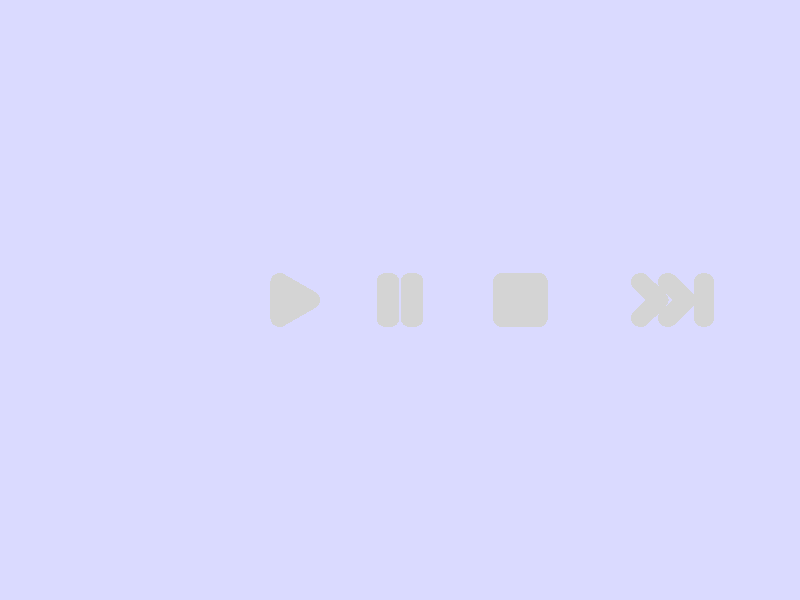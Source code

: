 //
// Gate Logo
// by Jeffery P. Hansen
//

//global_settings { assumed_gamma 2.2 }

#include "shapes.inc"
#include "chars.inc"
#include "colors.inc"
#include "textures.inc"
#include "metals.inc"


//
// The sky
//
  sky_sphere {
    pigment { rgb <0.7, 0.7, 1.0> }

  }


//
// Based on Brushed_Alumium with slightly smaller bumps
//
#declare MyAluminum1 =
    texture {
	Chrome_Metal
	normal {
	   bumps -0.4
	   scale <1, 0.001, 0.001>
	}
     }

//
// Based on Brushed_Alumium with slightly smaller bumps
//
#declare MyAluminum2 =
    texture {
	Chrome_Metal
	normal {
	   bumps -0.1
	   scale <1, 0.001, 0.001>
	}
     }


#declare R = 0.5;

#macro ASquare(W,H)
  union {
    object {
      box { <-W,-H,-R>, <W,H,R> }
      texture { MyAluminum1 }
    }
    union {
      object { cylinder { -W*x, W*x, R } translate H*y }
      object { cylinder { -W*x, W*x, R } translate -H*y }
      object { cylinder { -H*y, H*y, R } translate W*x }
      object { cylinder { -H*y, H*y, R } translate -W*x }
      object { sphere { <W, H, 0>, R } }
      object { sphere { <-W, H, 0>, R } }
      object { sphere { <W, -H, 0>, R } }
      object { sphere { <-W, -H, 0>, R } }
      texture { MyAluminum2 }
    }
    scale 0.15
  }
#end

#declare PlayButton =
  union {
    intersection {
      plane { z, R }
      plane { z, -R inverse }
      plane { x, 0 inverse }
      plane { x, 0 rotate 60*z translate sqrt(3)*x}
      plane { x, 0 rotate -60*z translate sqrt(3)*x}
      texture { MyAluminum1 }
    }
    union {
      object { cylinder { -1*y, 1*y, R } translate 0*x }
      object { cylinder { 0*y, 2*y, R rotate 60*z translate sqrt(3)*x}  }
      object { cylinder { 0*y, 2*y, R rotate 120*z translate sqrt(3)*x}  }


      object { sphere { <sqrt(3), 0, 0>, R } }
      object { sphere { <0, 1, 0>, R } }
      object { sphere { <0, -1, 0>, R } }
      texture { MyAluminum2 }
    }
    scale 0.15
  }

#declare FFPart =
  union {
    object { cylinder { 0*y, sqrt(2)*y, R rotate 45*z translate 1*x}  }
    object { cylinder { 0*y, sqrt(2)*y, R rotate 135*z translate 1*x}  }
    object { sphere { <1, 0, 0>, R } }
    object { sphere { <0, 1, 0>, R } }
    object { sphere { <0, -1, 0>, R } }
  }

#declare FFButton =
  union {
    object { FFPart }
    object { FFPart translate 1.5*x }

  
    object { sphere { <0, 1, 0>, R } translate 3.5*x  }
    object { sphere { <0, -1, 0>, R } translate 3.5*x  }
     object { cylinder { -1*y, 1*y, R } translate 3.5*x }

    texture { MyAluminum2 }
    scale 0.15
  }

#declare FFButton2 =
  union {
    object { PlayButton }
    union {
      object { cylinder { -1*y, 1*y, R } translate (sqrt(3)+2.5*R)*x }
      object { cylinder { -1*y, 1*y, R } translate (sqrt(3)+5*R)*x }

      object { sphere { <0, 1, 0>, R } translate (sqrt(3)+2.5*R)*x  }
      object { sphere { <0, -1, 0>, R } translate (sqrt(3)+2.5*R)*x  }

      object { sphere { <0, 1, 0>, R } translate (sqrt(3)+5*R)*x  }
      object { sphere { <0, -1, 0>, R } translate (sqrt(3)+5*R)*x  }


      scale 0.15
    }
    texture { MyAluminum2 }
  }

#declare PlayButton2 =
  union {
    intersection {
      plane { z, R }
      plane { z, -R inverse }
      plane { x, -1 inverse }
      plane { y, -1 inverse  }
      plane { y, 1  }
      plane { x, 0 rotate 45*z translate 1*x}
      plane { x, 0 rotate -45*z translate 1*x}
      texture { MyAluminum1 }
    }
    union {
      object { cylinder { -1*x, 0*x, R } translate 1*y }
      object { cylinder { -1*x, 0*x, R } translate -1*y }
      object { cylinder { -1*y, 1*y, R } translate -1*x }

      object { cylinder { 0*y, sqrt(2)*y, R rotate 45*z translate 1*x}  }
      object { cylinder { 0*y, sqrt(2)*y, R rotate 135*z translate 1*x}  }


      object { sphere { <1, 0, 0>, R } }
      object { sphere { <0, 1, 0>, R } }
      object { sphere { <0, -1, 0>, R } }
      object { sphere { <-1, 1, 0>, R } }
      object { sphere { <-1, -1, 0>, R } }
      texture { MyAluminum2 }
    }
    scale 0.15
  }

#declare StopButton =
  ASquare(1,1)

#declare PauseButton =
  union {
    object { ASquare(0.13,1) translate -0.1*x }
    object { ASquare(0.13,1) translate 0.1*x }
  }


union {
  object { PlayButton translate -1*x }
  object { PauseButton translate 0*x }
  object { StopButton translate 1*x }
  object { FFButton translate 2*x }
}

//
// Where are we anyway?
//
camera {
  location  <0, 0, -5>		// Full view
  look_at <0,0,0>
}

//
// Let there be light!
//
light_source { <-50.0, 50.0, -10> colour White*1.5 }
light_source { <0, 0, -30> colour White*0.5 }

